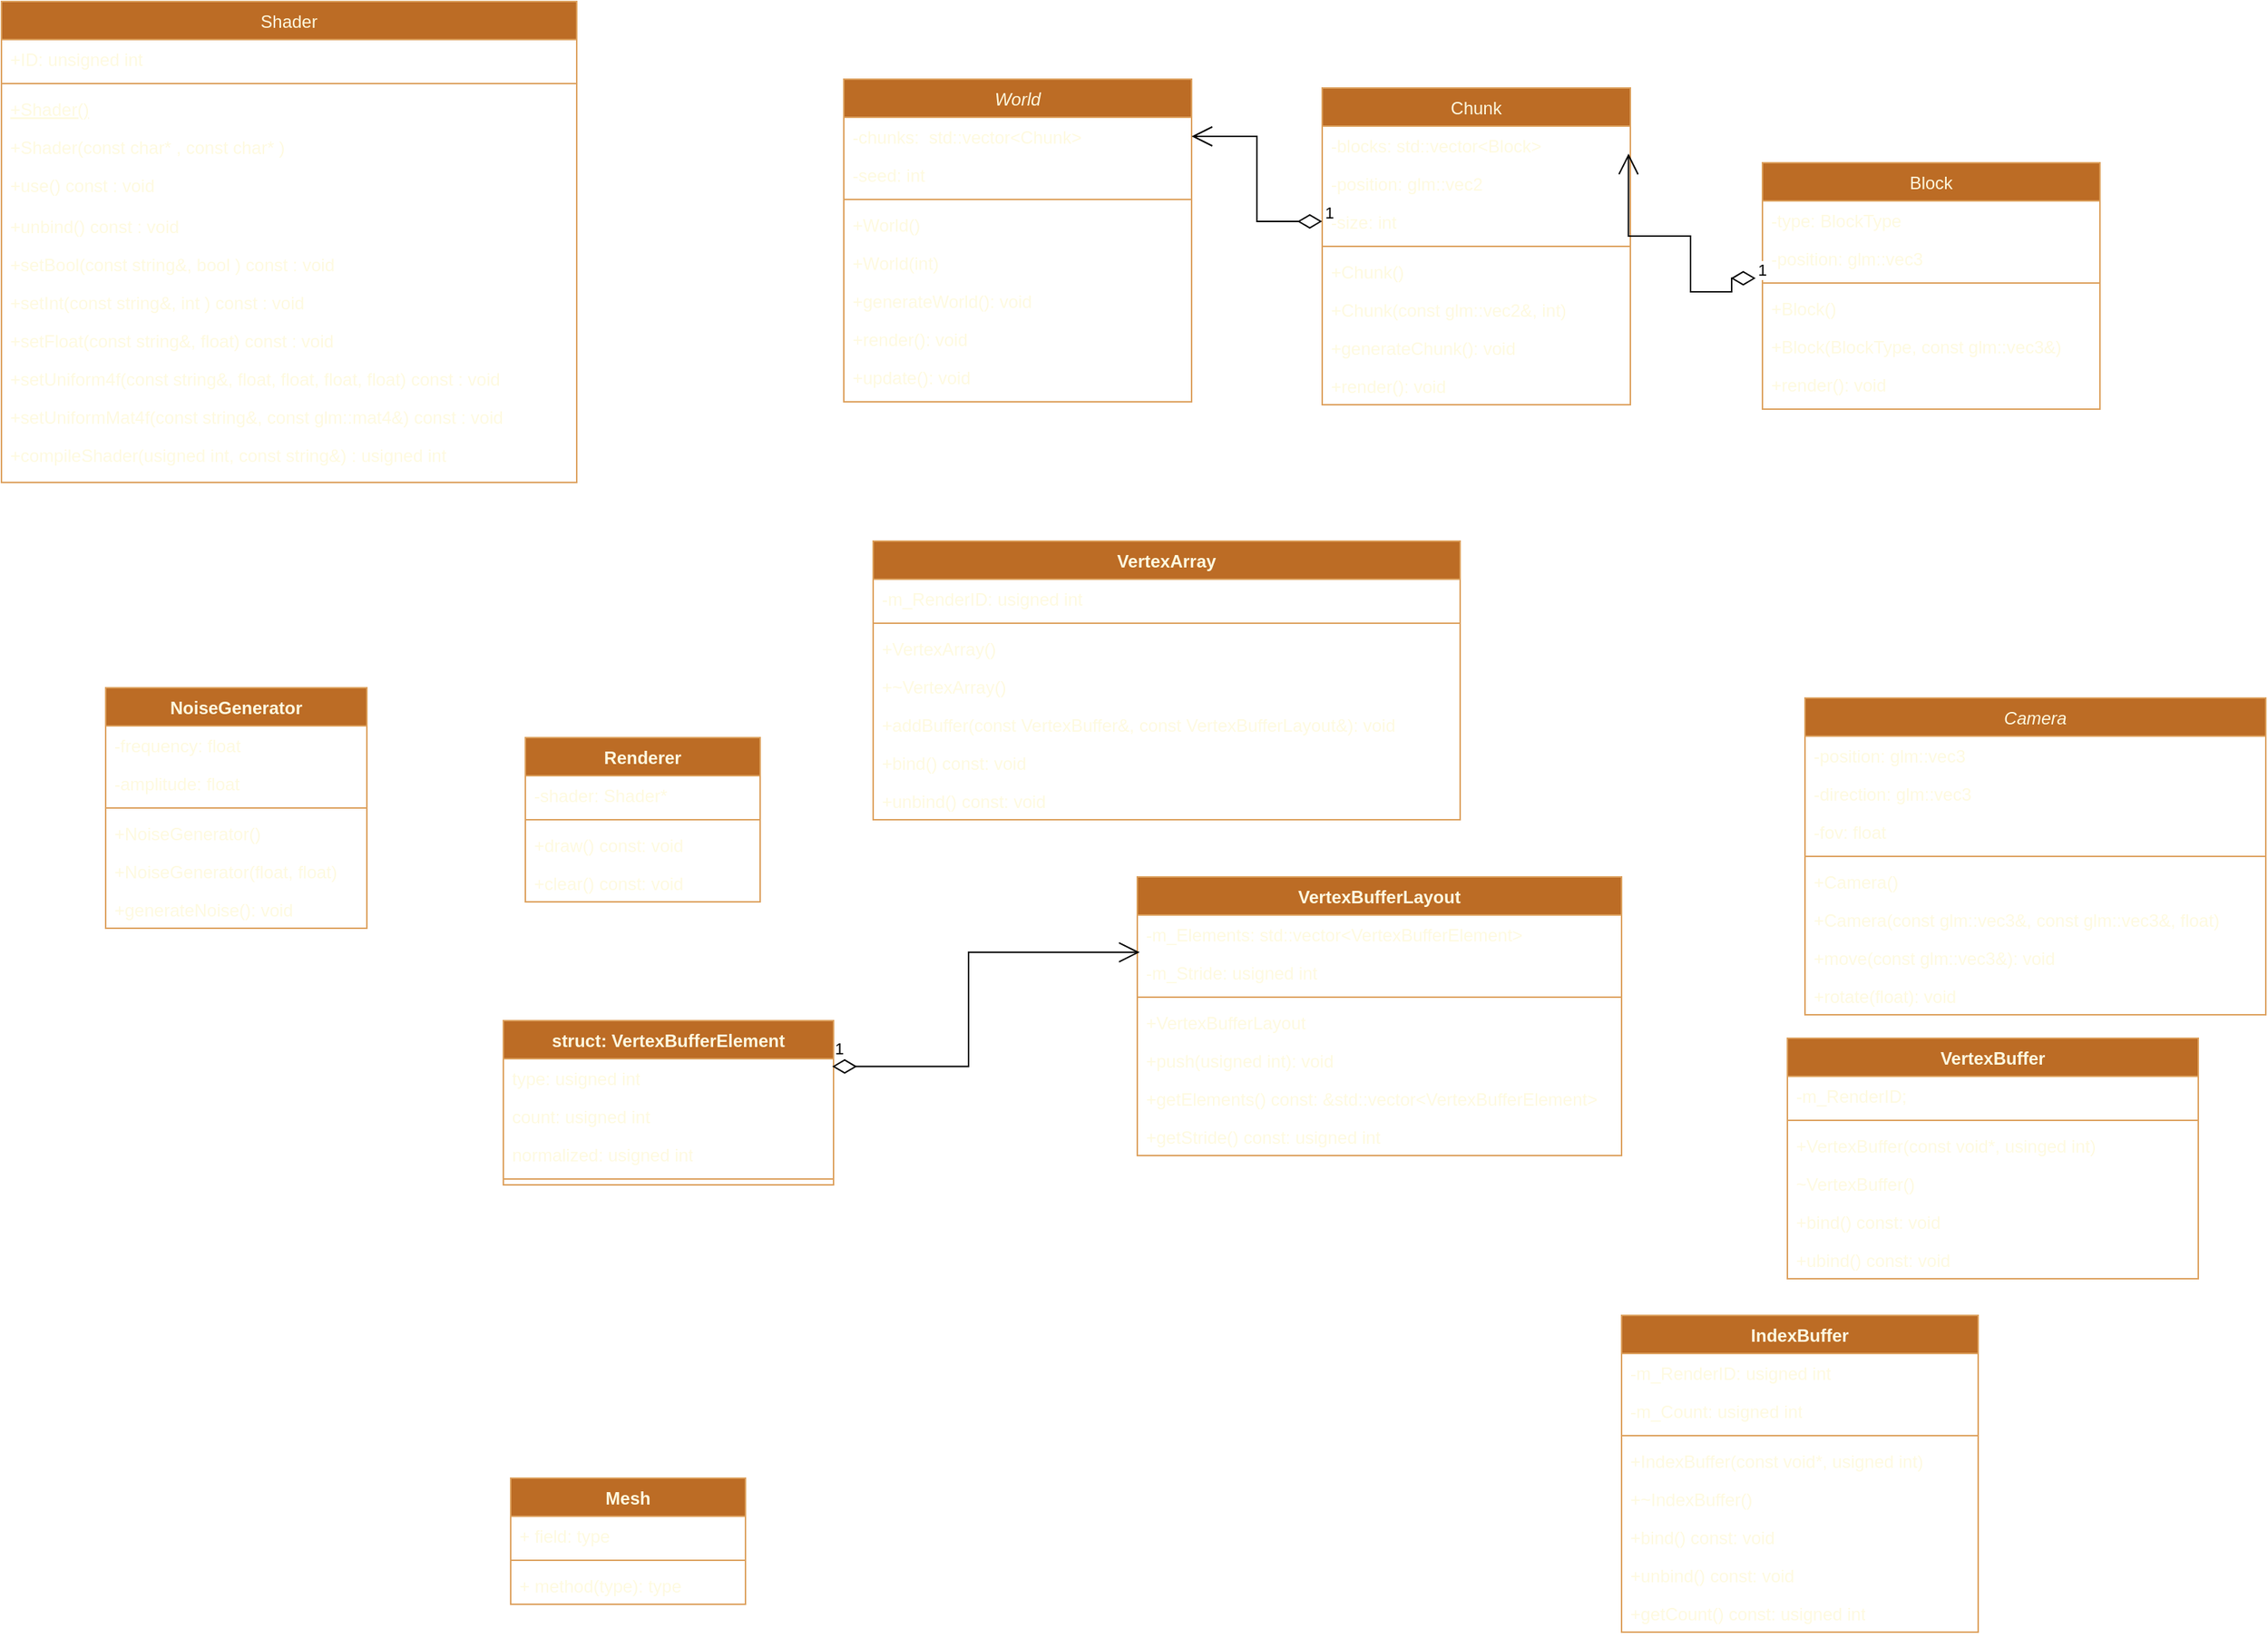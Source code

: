 <mxfile version="26.0.4">
  <diagram id="C5RBs43oDa-KdzZeNtuy" name="Page-1">
    <mxGraphModel dx="2680" dy="1900" grid="0" gridSize="10" guides="1" tooltips="1" connect="1" arrows="1" fold="1" page="0" pageScale="1" pageWidth="827" pageHeight="1169" background="none" math="0" shadow="0">
      <root>
        <mxCell id="WIyWlLk6GJQsqaUBKTNV-0" />
        <mxCell id="WIyWlLk6GJQsqaUBKTNV-1" parent="WIyWlLk6GJQsqaUBKTNV-0" />
        <mxCell id="zkfFHV4jXpPFQw0GAbJ--0" value="World" style="swimlane;fontStyle=2;align=center;verticalAlign=top;childLayout=stackLayout;horizontal=1;startSize=26;horizontalStack=0;resizeParent=1;resizeLast=0;collapsible=1;marginBottom=0;rounded=0;shadow=0;strokeWidth=1;labelBackgroundColor=none;fillColor=#BC6C25;strokeColor=#DDA15E;fontColor=#FEFAE0;" parent="WIyWlLk6GJQsqaUBKTNV-1" vertex="1">
          <mxGeometry x="-50" y="-73" width="237" height="220" as="geometry">
            <mxRectangle x="230" y="140" width="160" height="26" as="alternateBounds" />
          </mxGeometry>
        </mxCell>
        <mxCell id="zkfFHV4jXpPFQw0GAbJ--1" value="-chunks:  std::vector&lt;Chunk&gt; " style="text;align=left;verticalAlign=top;spacingLeft=4;spacingRight=4;overflow=hidden;rotatable=0;points=[[0,0.5],[1,0.5]];portConstraint=eastwest;rounded=0;labelBackgroundColor=none;fontColor=#FEFAE0;" parent="zkfFHV4jXpPFQw0GAbJ--0" vertex="1">
          <mxGeometry y="26" width="237" height="26" as="geometry" />
        </mxCell>
        <mxCell id="zkfFHV4jXpPFQw0GAbJ--2" value="-seed: int" style="text;align=left;verticalAlign=top;spacingLeft=4;spacingRight=4;overflow=hidden;rotatable=0;points=[[0,0.5],[1,0.5]];portConstraint=eastwest;rounded=0;shadow=0;html=0;labelBackgroundColor=none;fontColor=#FEFAE0;" parent="zkfFHV4jXpPFQw0GAbJ--0" vertex="1">
          <mxGeometry y="52" width="237" height="26" as="geometry" />
        </mxCell>
        <mxCell id="zkfFHV4jXpPFQw0GAbJ--4" value="" style="line;html=1;strokeWidth=1;align=left;verticalAlign=middle;spacingTop=-1;spacingLeft=3;spacingRight=3;rotatable=0;labelPosition=right;points=[];portConstraint=eastwest;rounded=0;labelBackgroundColor=none;fillColor=#BC6C25;strokeColor=#DDA15E;fontColor=#FEFAE0;" parent="zkfFHV4jXpPFQw0GAbJ--0" vertex="1">
          <mxGeometry y="78" width="237" height="8" as="geometry" />
        </mxCell>
        <mxCell id="zkfFHV4jXpPFQw0GAbJ--5" value="+World()" style="text;align=left;verticalAlign=top;spacingLeft=4;spacingRight=4;overflow=hidden;rotatable=0;points=[[0,0.5],[1,0.5]];portConstraint=eastwest;rounded=0;labelBackgroundColor=none;fontColor=#FEFAE0;" parent="zkfFHV4jXpPFQw0GAbJ--0" vertex="1">
          <mxGeometry y="86" width="237" height="26" as="geometry" />
        </mxCell>
        <mxCell id="T9wRIAJs8ZmPDViBTehJ-0" value="+World(int)" style="text;align=left;verticalAlign=top;spacingLeft=4;spacingRight=4;overflow=hidden;rotatable=0;points=[[0,0.5],[1,0.5]];portConstraint=eastwest;rounded=0;shadow=0;html=0;labelBackgroundColor=none;fontColor=#FEFAE0;" parent="zkfFHV4jXpPFQw0GAbJ--0" vertex="1">
          <mxGeometry y="112" width="237" height="26" as="geometry" />
        </mxCell>
        <mxCell id="T9wRIAJs8ZmPDViBTehJ-1" value="+generateWorld(): void" style="text;align=left;verticalAlign=top;spacingLeft=4;spacingRight=4;overflow=hidden;rotatable=0;points=[[0,0.5],[1,0.5]];portConstraint=eastwest;rounded=0;shadow=0;html=0;labelBackgroundColor=none;fontColor=#FEFAE0;" parent="zkfFHV4jXpPFQw0GAbJ--0" vertex="1">
          <mxGeometry y="138" width="237" height="26" as="geometry" />
        </mxCell>
        <mxCell id="T9wRIAJs8ZmPDViBTehJ-2" value="+render(): void" style="text;align=left;verticalAlign=top;spacingLeft=4;spacingRight=4;overflow=hidden;rotatable=0;points=[[0,0.5],[1,0.5]];portConstraint=eastwest;rounded=0;shadow=0;html=0;labelBackgroundColor=none;fontColor=#FEFAE0;" parent="zkfFHV4jXpPFQw0GAbJ--0" vertex="1">
          <mxGeometry y="164" width="237" height="26" as="geometry" />
        </mxCell>
        <mxCell id="T9wRIAJs8ZmPDViBTehJ-3" value="+update(): void" style="text;align=left;verticalAlign=top;spacingLeft=4;spacingRight=4;overflow=hidden;rotatable=0;points=[[0,0.5],[1,0.5]];portConstraint=eastwest;rounded=0;shadow=0;html=0;labelBackgroundColor=none;fontColor=#FEFAE0;" parent="zkfFHV4jXpPFQw0GAbJ--0" vertex="1">
          <mxGeometry y="190" width="237" height="26" as="geometry" />
        </mxCell>
        <mxCell id="zkfFHV4jXpPFQw0GAbJ--6" value="Shader" style="swimlane;fontStyle=0;align=center;verticalAlign=top;childLayout=stackLayout;horizontal=1;startSize=26;horizontalStack=0;resizeParent=1;resizeLast=0;collapsible=1;marginBottom=0;rounded=0;shadow=0;strokeWidth=1;labelBackgroundColor=none;fillColor=#BC6C25;strokeColor=#DDA15E;fontColor=#FEFAE0;" parent="WIyWlLk6GJQsqaUBKTNV-1" vertex="1">
          <mxGeometry x="-624" y="-126" width="392" height="328" as="geometry">
            <mxRectangle x="130" y="380" width="160" height="26" as="alternateBounds" />
          </mxGeometry>
        </mxCell>
        <mxCell id="zkfFHV4jXpPFQw0GAbJ--7" value="+ID: unsigned int" style="text;align=left;verticalAlign=top;spacingLeft=4;spacingRight=4;overflow=hidden;rotatable=0;points=[[0,0.5],[1,0.5]];portConstraint=eastwest;labelBackgroundColor=none;fontColor=#FEFAE0;rounded=0;" parent="zkfFHV4jXpPFQw0GAbJ--6" vertex="1">
          <mxGeometry y="26" width="392" height="26" as="geometry" />
        </mxCell>
        <mxCell id="zkfFHV4jXpPFQw0GAbJ--9" value="" style="line;html=1;strokeWidth=1;align=left;verticalAlign=middle;spacingTop=-1;spacingLeft=3;spacingRight=3;rotatable=0;labelPosition=right;points=[];portConstraint=eastwest;rounded=0;labelBackgroundColor=none;fillColor=#BC6C25;strokeColor=#DDA15E;fontColor=#FEFAE0;" parent="zkfFHV4jXpPFQw0GAbJ--6" vertex="1">
          <mxGeometry y="52" width="392" height="8" as="geometry" />
        </mxCell>
        <mxCell id="zkfFHV4jXpPFQw0GAbJ--10" value="+Shader()" style="text;align=left;verticalAlign=top;spacingLeft=4;spacingRight=4;overflow=hidden;rotatable=0;points=[[0,0.5],[1,0.5]];portConstraint=eastwest;fontStyle=4;rounded=0;labelBackgroundColor=none;fontColor=#FEFAE0;" parent="zkfFHV4jXpPFQw0GAbJ--6" vertex="1">
          <mxGeometry y="60" width="392" height="26" as="geometry" />
        </mxCell>
        <mxCell id="zkfFHV4jXpPFQw0GAbJ--11" value="+Shader(const char* , const char* )" style="text;align=left;verticalAlign=top;spacingLeft=4;spacingRight=4;overflow=hidden;rotatable=0;points=[[0,0.5],[1,0.5]];portConstraint=eastwest;rounded=0;labelBackgroundColor=none;fontColor=#FEFAE0;" parent="zkfFHV4jXpPFQw0GAbJ--6" vertex="1">
          <mxGeometry y="86" width="392" height="26" as="geometry" />
        </mxCell>
        <mxCell id="VJGbYuNW8PCB9dOYcfYw-40" value="+use() const : void" style="text;strokeColor=none;fillColor=none;align=left;verticalAlign=top;spacingLeft=4;spacingRight=4;overflow=hidden;rotatable=0;points=[[0,0.5],[1,0.5]];portConstraint=eastwest;whiteSpace=wrap;html=1;rounded=0;labelBackgroundColor=none;fontColor=#FEFAE0;" parent="zkfFHV4jXpPFQw0GAbJ--6" vertex="1">
          <mxGeometry y="112" width="392" height="28" as="geometry" />
        </mxCell>
        <mxCell id="VJGbYuNW8PCB9dOYcfYw-45" value="+unbind() const : void" style="text;strokeColor=none;fillColor=none;align=left;verticalAlign=top;spacingLeft=4;spacingRight=4;overflow=hidden;rotatable=0;points=[[0,0.5],[1,0.5]];portConstraint=eastwest;whiteSpace=wrap;html=1;rounded=0;labelBackgroundColor=none;fontColor=#FEFAE0;" parent="zkfFHV4jXpPFQw0GAbJ--6" vertex="1">
          <mxGeometry y="140" width="392" height="26" as="geometry" />
        </mxCell>
        <mxCell id="VJGbYuNW8PCB9dOYcfYw-46" value="+setBool(const string&amp;amp;, bool ) const : void" style="text;strokeColor=none;fillColor=none;align=left;verticalAlign=top;spacingLeft=4;spacingRight=4;overflow=hidden;rotatable=0;points=[[0,0.5],[1,0.5]];portConstraint=eastwest;whiteSpace=wrap;html=1;rounded=0;labelBackgroundColor=none;fontColor=#FEFAE0;" parent="zkfFHV4jXpPFQw0GAbJ--6" vertex="1">
          <mxGeometry y="166" width="392" height="26" as="geometry" />
        </mxCell>
        <mxCell id="VJGbYuNW8PCB9dOYcfYw-50" value="+setInt(const string&amp;amp;, int ) const : void" style="text;strokeColor=none;fillColor=none;align=left;verticalAlign=top;spacingLeft=4;spacingRight=4;overflow=hidden;rotatable=0;points=[[0,0.5],[1,0.5]];portConstraint=eastwest;whiteSpace=wrap;html=1;rounded=0;labelBackgroundColor=none;fontColor=#FEFAE0;" parent="zkfFHV4jXpPFQw0GAbJ--6" vertex="1">
          <mxGeometry y="192" width="392" height="26" as="geometry" />
        </mxCell>
        <mxCell id="VJGbYuNW8PCB9dOYcfYw-52" value="+setFloat(const string&amp;amp;, float) const : void" style="text;strokeColor=none;fillColor=none;align=left;verticalAlign=top;spacingLeft=4;spacingRight=4;overflow=hidden;rotatable=0;points=[[0,0.5],[1,0.5]];portConstraint=eastwest;whiteSpace=wrap;html=1;rounded=0;labelBackgroundColor=none;fontColor=#FEFAE0;" parent="zkfFHV4jXpPFQw0GAbJ--6" vertex="1">
          <mxGeometry y="218" width="392" height="26" as="geometry" />
        </mxCell>
        <mxCell id="VJGbYuNW8PCB9dOYcfYw-53" value="+setUniform4f(const string&amp;amp;, float, float, float, float) const : void" style="text;strokeColor=none;fillColor=none;align=left;verticalAlign=top;spacingLeft=4;spacingRight=4;overflow=hidden;rotatable=0;points=[[0,0.5],[1,0.5]];portConstraint=eastwest;whiteSpace=wrap;html=1;rounded=0;labelBackgroundColor=none;fontColor=#FEFAE0;" parent="zkfFHV4jXpPFQw0GAbJ--6" vertex="1">
          <mxGeometry y="244" width="392" height="26" as="geometry" />
        </mxCell>
        <mxCell id="lwSg8ybk5Vr7no9e1FKy-0" value="+setUniformMat4f(const string&amp;amp;, const glm::mat4&amp;amp;) const : void" style="text;strokeColor=none;fillColor=none;align=left;verticalAlign=top;spacingLeft=4;spacingRight=4;overflow=hidden;rotatable=0;points=[[0,0.5],[1,0.5]];portConstraint=eastwest;whiteSpace=wrap;html=1;fontColor=#FEFAE0;" parent="zkfFHV4jXpPFQw0GAbJ--6" vertex="1">
          <mxGeometry y="270" width="392" height="26" as="geometry" />
        </mxCell>
        <mxCell id="lwSg8ybk5Vr7no9e1FKy-2" value="+compileShader(usigned int, const string&amp;amp;) : usigned int" style="text;strokeColor=none;fillColor=none;align=left;verticalAlign=top;spacingLeft=4;spacingRight=4;overflow=hidden;rotatable=0;points=[[0,0.5],[1,0.5]];portConstraint=eastwest;whiteSpace=wrap;html=1;fontColor=#FEFAE0;" parent="zkfFHV4jXpPFQw0GAbJ--6" vertex="1">
          <mxGeometry y="296" width="392" height="26" as="geometry" />
        </mxCell>
        <mxCell id="zkfFHV4jXpPFQw0GAbJ--13" value="Chunk" style="swimlane;fontStyle=0;align=center;verticalAlign=top;childLayout=stackLayout;horizontal=1;startSize=26;horizontalStack=0;resizeParent=1;resizeLast=0;collapsible=1;marginBottom=0;rounded=0;shadow=0;strokeWidth=1;labelBackgroundColor=none;fillColor=#BC6C25;strokeColor=#DDA15E;fontColor=#FEFAE0;" parent="WIyWlLk6GJQsqaUBKTNV-1" vertex="1">
          <mxGeometry x="276" y="-67" width="210" height="216" as="geometry">
            <mxRectangle x="340" y="380" width="170" height="26" as="alternateBounds" />
          </mxGeometry>
        </mxCell>
        <mxCell id="zkfFHV4jXpPFQw0GAbJ--14" value="-blocks: std::vector&lt;Block&gt;" style="text;align=left;verticalAlign=top;spacingLeft=4;spacingRight=4;overflow=hidden;rotatable=0;points=[[0,0.5],[1,0.5]];portConstraint=eastwest;rounded=0;labelBackgroundColor=none;fontColor=#FEFAE0;" parent="zkfFHV4jXpPFQw0GAbJ--13" vertex="1">
          <mxGeometry y="26" width="210" height="26" as="geometry" />
        </mxCell>
        <mxCell id="T9wRIAJs8ZmPDViBTehJ-4" value="-position: glm::vec2" style="text;align=left;verticalAlign=top;spacingLeft=4;spacingRight=4;overflow=hidden;rotatable=0;points=[[0,0.5],[1,0.5]];portConstraint=eastwest;rounded=0;shadow=0;html=0;labelBackgroundColor=none;fontColor=#FEFAE0;" parent="zkfFHV4jXpPFQw0GAbJ--13" vertex="1">
          <mxGeometry y="52" width="210" height="26" as="geometry" />
        </mxCell>
        <mxCell id="T9wRIAJs8ZmPDViBTehJ-5" value="-size: int" style="text;align=left;verticalAlign=top;spacingLeft=4;spacingRight=4;overflow=hidden;rotatable=0;points=[[0,0.5],[1,0.5]];portConstraint=eastwest;rounded=0;shadow=0;html=0;labelBackgroundColor=none;fontColor=#FEFAE0;" parent="zkfFHV4jXpPFQw0GAbJ--13" vertex="1">
          <mxGeometry y="78" width="210" height="26" as="geometry" />
        </mxCell>
        <mxCell id="zkfFHV4jXpPFQw0GAbJ--15" value="" style="line;html=1;strokeWidth=1;align=left;verticalAlign=middle;spacingTop=-1;spacingLeft=3;spacingRight=3;rotatable=0;labelPosition=right;points=[];portConstraint=eastwest;rounded=0;labelBackgroundColor=none;fillColor=#BC6C25;strokeColor=#DDA15E;fontColor=#FEFAE0;" parent="zkfFHV4jXpPFQw0GAbJ--13" vertex="1">
          <mxGeometry y="104" width="210" height="8" as="geometry" />
        </mxCell>
        <mxCell id="T9wRIAJs8ZmPDViBTehJ-6" value="+Chunk()" style="text;align=left;verticalAlign=top;spacingLeft=4;spacingRight=4;overflow=hidden;rotatable=0;points=[[0,0.5],[1,0.5]];portConstraint=eastwest;rounded=0;shadow=0;html=0;labelBackgroundColor=none;fontColor=#FEFAE0;" parent="zkfFHV4jXpPFQw0GAbJ--13" vertex="1">
          <mxGeometry y="112" width="210" height="26" as="geometry" />
        </mxCell>
        <mxCell id="T9wRIAJs8ZmPDViBTehJ-7" value="+Chunk(const glm::vec2&amp;, int)" style="text;align=left;verticalAlign=top;spacingLeft=4;spacingRight=4;overflow=hidden;rotatable=0;points=[[0,0.5],[1,0.5]];portConstraint=eastwest;rounded=0;shadow=0;html=0;labelBackgroundColor=none;fontColor=#FEFAE0;" parent="zkfFHV4jXpPFQw0GAbJ--13" vertex="1">
          <mxGeometry y="138" width="210" height="26" as="geometry" />
        </mxCell>
        <mxCell id="T9wRIAJs8ZmPDViBTehJ-9" value="+generateChunk(): void " style="text;align=left;verticalAlign=top;spacingLeft=4;spacingRight=4;overflow=hidden;rotatable=0;points=[[0,0.5],[1,0.5]];portConstraint=eastwest;rounded=0;shadow=0;html=0;labelBackgroundColor=none;fontColor=#FEFAE0;" parent="zkfFHV4jXpPFQw0GAbJ--13" vertex="1">
          <mxGeometry y="164" width="210" height="26" as="geometry" />
        </mxCell>
        <mxCell id="T9wRIAJs8ZmPDViBTehJ-8" value="+render(): void" style="text;align=left;verticalAlign=top;spacingLeft=4;spacingRight=4;overflow=hidden;rotatable=0;points=[[0,0.5],[1,0.5]];portConstraint=eastwest;rounded=0;shadow=0;html=0;labelBackgroundColor=none;fontColor=#FEFAE0;" parent="zkfFHV4jXpPFQw0GAbJ--13" vertex="1">
          <mxGeometry y="190" width="210" height="26" as="geometry" />
        </mxCell>
        <mxCell id="zkfFHV4jXpPFQw0GAbJ--17" value="Block" style="swimlane;fontStyle=0;align=center;verticalAlign=top;childLayout=stackLayout;horizontal=1;startSize=26;horizontalStack=0;resizeParent=1;resizeLast=0;collapsible=1;marginBottom=0;rounded=0;shadow=0;strokeWidth=1;labelBackgroundColor=none;fillColor=#BC6C25;strokeColor=#DDA15E;fontColor=#FEFAE0;" parent="WIyWlLk6GJQsqaUBKTNV-1" vertex="1">
          <mxGeometry x="576" y="-16" width="230" height="168" as="geometry">
            <mxRectangle x="550" y="140" width="160" height="26" as="alternateBounds" />
          </mxGeometry>
        </mxCell>
        <mxCell id="zkfFHV4jXpPFQw0GAbJ--18" value="-type: BlockType" style="text;align=left;verticalAlign=top;spacingLeft=4;spacingRight=4;overflow=hidden;rotatable=0;points=[[0,0.5],[1,0.5]];portConstraint=eastwest;rounded=0;labelBackgroundColor=none;fontColor=#FEFAE0;" parent="zkfFHV4jXpPFQw0GAbJ--17" vertex="1">
          <mxGeometry y="26" width="230" height="26" as="geometry" />
        </mxCell>
        <mxCell id="zkfFHV4jXpPFQw0GAbJ--22" value="-position: glm::vec3" style="text;align=left;verticalAlign=top;spacingLeft=4;spacingRight=4;overflow=hidden;rotatable=0;points=[[0,0.5],[1,0.5]];portConstraint=eastwest;rounded=0;shadow=0;html=0;labelBackgroundColor=none;fontColor=#FEFAE0;" parent="zkfFHV4jXpPFQw0GAbJ--17" vertex="1">
          <mxGeometry y="52" width="230" height="26" as="geometry" />
        </mxCell>
        <mxCell id="zkfFHV4jXpPFQw0GAbJ--23" value="" style="line;html=1;strokeWidth=1;align=left;verticalAlign=middle;spacingTop=-1;spacingLeft=3;spacingRight=3;rotatable=0;labelPosition=right;points=[];portConstraint=eastwest;rounded=0;labelBackgroundColor=none;fillColor=#BC6C25;strokeColor=#DDA15E;fontColor=#FEFAE0;" parent="zkfFHV4jXpPFQw0GAbJ--17" vertex="1">
          <mxGeometry y="78" width="230" height="8" as="geometry" />
        </mxCell>
        <mxCell id="zkfFHV4jXpPFQw0GAbJ--24" value="+Block()" style="text;align=left;verticalAlign=top;spacingLeft=4;spacingRight=4;overflow=hidden;rotatable=0;points=[[0,0.5],[1,0.5]];portConstraint=eastwest;rounded=0;labelBackgroundColor=none;fontColor=#FEFAE0;" parent="zkfFHV4jXpPFQw0GAbJ--17" vertex="1">
          <mxGeometry y="86" width="230" height="26" as="geometry" />
        </mxCell>
        <mxCell id="zkfFHV4jXpPFQw0GAbJ--25" value="+Block(BlockType, const glm::vec3&amp;)" style="text;align=left;verticalAlign=top;spacingLeft=4;spacingRight=4;overflow=hidden;rotatable=0;points=[[0,0.5],[1,0.5]];portConstraint=eastwest;rounded=0;labelBackgroundColor=none;fontColor=#FEFAE0;" parent="zkfFHV4jXpPFQw0GAbJ--17" vertex="1">
          <mxGeometry y="112" width="230" height="26" as="geometry" />
        </mxCell>
        <mxCell id="T9wRIAJs8ZmPDViBTehJ-11" value="+render(): void" style="text;align=left;verticalAlign=top;spacingLeft=4;spacingRight=4;overflow=hidden;rotatable=0;points=[[0,0.5],[1,0.5]];portConstraint=eastwest;rounded=0;shadow=0;html=0;labelBackgroundColor=none;fontColor=#FEFAE0;" parent="zkfFHV4jXpPFQw0GAbJ--17" vertex="1">
          <mxGeometry y="138" width="230" height="26" as="geometry" />
        </mxCell>
        <mxCell id="VJGbYuNW8PCB9dOYcfYw-0" value="Camera" style="swimlane;fontStyle=2;align=center;verticalAlign=top;childLayout=stackLayout;horizontal=1;startSize=26;horizontalStack=0;resizeParent=1;resizeLast=0;collapsible=1;marginBottom=0;rounded=0;shadow=0;strokeWidth=1;labelBackgroundColor=none;fillColor=#BC6C25;strokeColor=#DDA15E;fontColor=#FEFAE0;" parent="WIyWlLk6GJQsqaUBKTNV-1" vertex="1">
          <mxGeometry x="605" y="349" width="314" height="216" as="geometry">
            <mxRectangle x="230" y="140" width="160" height="26" as="alternateBounds" />
          </mxGeometry>
        </mxCell>
        <mxCell id="VJGbYuNW8PCB9dOYcfYw-1" value="-position: glm::vec3" style="text;align=left;verticalAlign=top;spacingLeft=4;spacingRight=4;overflow=hidden;rotatable=0;points=[[0,0.5],[1,0.5]];portConstraint=eastwest;rounded=0;labelBackgroundColor=none;fontColor=#FEFAE0;" parent="VJGbYuNW8PCB9dOYcfYw-0" vertex="1">
          <mxGeometry y="26" width="314" height="26" as="geometry" />
        </mxCell>
        <mxCell id="VJGbYuNW8PCB9dOYcfYw-2" value="-direction: glm::vec3" style="text;align=left;verticalAlign=top;spacingLeft=4;spacingRight=4;overflow=hidden;rotatable=0;points=[[0,0.5],[1,0.5]];portConstraint=eastwest;rounded=0;shadow=0;html=0;labelBackgroundColor=none;fontColor=#FEFAE0;" parent="VJGbYuNW8PCB9dOYcfYw-0" vertex="1">
          <mxGeometry y="52" width="314" height="26" as="geometry" />
        </mxCell>
        <mxCell id="VJGbYuNW8PCB9dOYcfYw-3" value="-fov: float" style="text;align=left;verticalAlign=top;spacingLeft=4;spacingRight=4;overflow=hidden;rotatable=0;points=[[0,0.5],[1,0.5]];portConstraint=eastwest;rounded=0;shadow=0;html=0;labelBackgroundColor=none;fontColor=#FEFAE0;" parent="VJGbYuNW8PCB9dOYcfYw-0" vertex="1">
          <mxGeometry y="78" width="314" height="26" as="geometry" />
        </mxCell>
        <mxCell id="VJGbYuNW8PCB9dOYcfYw-4" value="" style="line;html=1;strokeWidth=1;align=left;verticalAlign=middle;spacingTop=-1;spacingLeft=3;spacingRight=3;rotatable=0;labelPosition=right;points=[];portConstraint=eastwest;rounded=0;labelBackgroundColor=none;fillColor=#BC6C25;strokeColor=#DDA15E;fontColor=#FEFAE0;" parent="VJGbYuNW8PCB9dOYcfYw-0" vertex="1">
          <mxGeometry y="104" width="314" height="8" as="geometry" />
        </mxCell>
        <mxCell id="VJGbYuNW8PCB9dOYcfYw-5" value="+Camera()" style="text;align=left;verticalAlign=top;spacingLeft=4;spacingRight=4;overflow=hidden;rotatable=0;points=[[0,0.5],[1,0.5]];portConstraint=eastwest;rounded=0;labelBackgroundColor=none;fontColor=#FEFAE0;" parent="VJGbYuNW8PCB9dOYcfYw-0" vertex="1">
          <mxGeometry y="112" width="314" height="26" as="geometry" />
        </mxCell>
        <mxCell id="2O3Z5tw6DGDlenkKSbjm-5" value="+Camera(const glm::vec3&amp;amp;, const glm::vec3&amp;amp;, float)" style="text;strokeColor=none;fillColor=none;align=left;verticalAlign=top;spacingLeft=4;spacingRight=4;overflow=hidden;rotatable=0;points=[[0,0.5],[1,0.5]];portConstraint=eastwest;whiteSpace=wrap;html=1;rounded=0;labelBackgroundColor=none;fontColor=#FEFAE0;" parent="VJGbYuNW8PCB9dOYcfYw-0" vertex="1">
          <mxGeometry y="138" width="314" height="26" as="geometry" />
        </mxCell>
        <mxCell id="2O3Z5tw6DGDlenkKSbjm-6" value="+move(const glm::vec3&amp;amp;): void" style="text;strokeColor=none;fillColor=none;align=left;verticalAlign=top;spacingLeft=4;spacingRight=4;overflow=hidden;rotatable=0;points=[[0,0.5],[1,0.5]];portConstraint=eastwest;whiteSpace=wrap;html=1;rounded=0;labelBackgroundColor=none;fontColor=#FEFAE0;" parent="VJGbYuNW8PCB9dOYcfYw-0" vertex="1">
          <mxGeometry y="164" width="314" height="26" as="geometry" />
        </mxCell>
        <mxCell id="2O3Z5tw6DGDlenkKSbjm-7" value="+rotate(float): void" style="text;strokeColor=none;fillColor=none;align=left;verticalAlign=top;spacingLeft=4;spacingRight=4;overflow=hidden;rotatable=0;points=[[0,0.5],[1,0.5]];portConstraint=eastwest;whiteSpace=wrap;html=1;rounded=0;labelBackgroundColor=none;fontColor=#FEFAE0;" parent="VJGbYuNW8PCB9dOYcfYw-0" vertex="1">
          <mxGeometry y="190" width="314" height="26" as="geometry" />
        </mxCell>
        <mxCell id="VJGbYuNW8PCB9dOYcfYw-6" value="NoiseGenerator" style="swimlane;fontStyle=1;align=center;verticalAlign=top;childLayout=stackLayout;horizontal=1;startSize=26;horizontalStack=0;resizeParent=1;resizeParentMax=0;resizeLast=0;collapsible=1;marginBottom=0;whiteSpace=wrap;html=1;rounded=0;labelBackgroundColor=none;fillColor=#BC6C25;strokeColor=#DDA15E;fontColor=#FEFAE0;" parent="WIyWlLk6GJQsqaUBKTNV-1" vertex="1">
          <mxGeometry x="-553" y="342" width="178" height="164" as="geometry" />
        </mxCell>
        <mxCell id="VJGbYuNW8PCB9dOYcfYw-7" value="-frequency: float" style="text;strokeColor=none;fillColor=none;align=left;verticalAlign=top;spacingLeft=4;spacingRight=4;overflow=hidden;rotatable=0;points=[[0,0.5],[1,0.5]];portConstraint=eastwest;whiteSpace=wrap;html=1;rounded=0;labelBackgroundColor=none;fontColor=#FEFAE0;" parent="VJGbYuNW8PCB9dOYcfYw-6" vertex="1">
          <mxGeometry y="26" width="178" height="26" as="geometry" />
        </mxCell>
        <mxCell id="T9wRIAJs8ZmPDViBTehJ-12" value="-amplitude: float" style="text;align=left;verticalAlign=top;spacingLeft=4;spacingRight=4;overflow=hidden;rotatable=0;points=[[0,0.5],[1,0.5]];portConstraint=eastwest;rounded=0;shadow=0;html=0;labelBackgroundColor=none;fontColor=#FEFAE0;" parent="VJGbYuNW8PCB9dOYcfYw-6" vertex="1">
          <mxGeometry y="52" width="178" height="26" as="geometry" />
        </mxCell>
        <mxCell id="VJGbYuNW8PCB9dOYcfYw-8" value="" style="line;strokeWidth=1;fillColor=none;align=left;verticalAlign=middle;spacingTop=-1;spacingLeft=3;spacingRight=3;rotatable=0;labelPosition=right;points=[];portConstraint=eastwest;strokeColor=#DDA15E;rounded=0;labelBackgroundColor=none;fontColor=#FEFAE0;" parent="VJGbYuNW8PCB9dOYcfYw-6" vertex="1">
          <mxGeometry y="78" width="178" height="8" as="geometry" />
        </mxCell>
        <mxCell id="VJGbYuNW8PCB9dOYcfYw-9" value="+NoiseGenerator()" style="text;strokeColor=none;fillColor=none;align=left;verticalAlign=top;spacingLeft=4;spacingRight=4;overflow=hidden;rotatable=0;points=[[0,0.5],[1,0.5]];portConstraint=eastwest;whiteSpace=wrap;html=1;rounded=0;labelBackgroundColor=none;fontColor=#FEFAE0;" parent="VJGbYuNW8PCB9dOYcfYw-6" vertex="1">
          <mxGeometry y="86" width="178" height="26" as="geometry" />
        </mxCell>
        <mxCell id="T9wRIAJs8ZmPDViBTehJ-14" value="+NoiseGenerator(float, float)" style="text;align=left;verticalAlign=top;spacingLeft=4;spacingRight=4;overflow=hidden;rotatable=0;points=[[0,0.5],[1,0.5]];portConstraint=eastwest;rounded=0;shadow=0;html=0;labelBackgroundColor=none;fontColor=#FEFAE0;" parent="VJGbYuNW8PCB9dOYcfYw-6" vertex="1">
          <mxGeometry y="112" width="178" height="26" as="geometry" />
        </mxCell>
        <mxCell id="T9wRIAJs8ZmPDViBTehJ-13" value="+generateNoise(): void" style="text;align=left;verticalAlign=top;spacingLeft=4;spacingRight=4;overflow=hidden;rotatable=0;points=[[0,0.5],[1,0.5]];portConstraint=eastwest;rounded=0;shadow=0;html=0;labelBackgroundColor=none;fontColor=#FEFAE0;" parent="VJGbYuNW8PCB9dOYcfYw-6" vertex="1">
          <mxGeometry y="138" width="178" height="26" as="geometry" />
        </mxCell>
        <mxCell id="VJGbYuNW8PCB9dOYcfYw-10" value="Renderer" style="swimlane;fontStyle=1;align=center;verticalAlign=top;childLayout=stackLayout;horizontal=1;startSize=26;horizontalStack=0;resizeParent=1;resizeParentMax=0;resizeLast=0;collapsible=1;marginBottom=0;whiteSpace=wrap;html=1;rounded=0;labelBackgroundColor=none;fillColor=#BC6C25;strokeColor=#DDA15E;fontColor=#FEFAE0;" parent="WIyWlLk6GJQsqaUBKTNV-1" vertex="1">
          <mxGeometry x="-267" y="376" width="160" height="112" as="geometry" />
        </mxCell>
        <mxCell id="2O3Z5tw6DGDlenkKSbjm-26" value="-shader: Shader*" style="text;strokeColor=none;fillColor=none;align=left;verticalAlign=top;spacingLeft=4;spacingRight=4;overflow=hidden;rotatable=0;points=[[0,0.5],[1,0.5]];portConstraint=eastwest;whiteSpace=wrap;html=1;rounded=0;labelBackgroundColor=none;fontColor=#FEFAE0;" parent="VJGbYuNW8PCB9dOYcfYw-10" vertex="1">
          <mxGeometry y="26" width="160" height="26" as="geometry" />
        </mxCell>
        <mxCell id="VJGbYuNW8PCB9dOYcfYw-12" value="" style="line;strokeWidth=1;fillColor=none;align=left;verticalAlign=middle;spacingTop=-1;spacingLeft=3;spacingRight=3;rotatable=0;labelPosition=right;points=[];portConstraint=eastwest;strokeColor=#DDA15E;rounded=0;labelBackgroundColor=none;fontColor=#FEFAE0;" parent="VJGbYuNW8PCB9dOYcfYw-10" vertex="1">
          <mxGeometry y="52" width="160" height="8" as="geometry" />
        </mxCell>
        <mxCell id="VJGbYuNW8PCB9dOYcfYw-13" value="+draw() const: void" style="text;strokeColor=none;fillColor=none;align=left;verticalAlign=top;spacingLeft=4;spacingRight=4;overflow=hidden;rotatable=0;points=[[0,0.5],[1,0.5]];portConstraint=eastwest;whiteSpace=wrap;html=1;rounded=0;labelBackgroundColor=none;fontColor=#FEFAE0;" parent="VJGbYuNW8PCB9dOYcfYw-10" vertex="1">
          <mxGeometry y="60" width="160" height="26" as="geometry" />
        </mxCell>
        <mxCell id="2O3Z5tw6DGDlenkKSbjm-0" value="+clear() const: void" style="text;strokeColor=none;fillColor=none;align=left;verticalAlign=top;spacingLeft=4;spacingRight=4;overflow=hidden;rotatable=0;points=[[0,0.5],[1,0.5]];portConstraint=eastwest;whiteSpace=wrap;html=1;rounded=0;labelBackgroundColor=none;fontColor=#FEFAE0;" parent="VJGbYuNW8PCB9dOYcfYw-10" vertex="1">
          <mxGeometry y="86" width="160" height="26" as="geometry" />
        </mxCell>
        <mxCell id="VJGbYuNW8PCB9dOYcfYw-18" value="VertexArray" style="swimlane;fontStyle=1;align=center;verticalAlign=top;childLayout=stackLayout;horizontal=1;startSize=26;horizontalStack=0;resizeParent=1;resizeParentMax=0;resizeLast=0;collapsible=1;marginBottom=0;whiteSpace=wrap;html=1;rounded=0;labelBackgroundColor=none;fillColor=#BC6C25;strokeColor=#DDA15E;fontColor=#FEFAE0;" parent="WIyWlLk6GJQsqaUBKTNV-1" vertex="1">
          <mxGeometry x="-30" y="242" width="400" height="190" as="geometry" />
        </mxCell>
        <mxCell id="VJGbYuNW8PCB9dOYcfYw-19" value="-m_RenderID: usigned int" style="text;strokeColor=none;fillColor=none;align=left;verticalAlign=top;spacingLeft=4;spacingRight=4;overflow=hidden;rotatable=0;points=[[0,0.5],[1,0.5]];portConstraint=eastwest;whiteSpace=wrap;html=1;rounded=0;labelBackgroundColor=none;fontColor=#FEFAE0;" parent="VJGbYuNW8PCB9dOYcfYw-18" vertex="1">
          <mxGeometry y="26" width="400" height="26" as="geometry" />
        </mxCell>
        <mxCell id="VJGbYuNW8PCB9dOYcfYw-20" value="" style="line;strokeWidth=1;fillColor=none;align=left;verticalAlign=middle;spacingTop=-1;spacingLeft=3;spacingRight=3;rotatable=0;labelPosition=right;points=[];portConstraint=eastwest;strokeColor=#DDA15E;rounded=0;labelBackgroundColor=none;fontColor=#FEFAE0;" parent="VJGbYuNW8PCB9dOYcfYw-18" vertex="1">
          <mxGeometry y="52" width="400" height="8" as="geometry" />
        </mxCell>
        <mxCell id="VJGbYuNW8PCB9dOYcfYw-21" value="+VertexArray()" style="text;strokeColor=none;fillColor=none;align=left;verticalAlign=top;spacingLeft=4;spacingRight=4;overflow=hidden;rotatable=0;points=[[0,0.5],[1,0.5]];portConstraint=eastwest;whiteSpace=wrap;html=1;rounded=0;labelBackgroundColor=none;fontColor=#FEFAE0;" parent="VJGbYuNW8PCB9dOYcfYw-18" vertex="1">
          <mxGeometry y="60" width="400" height="26" as="geometry" />
        </mxCell>
        <mxCell id="2O3Z5tw6DGDlenkKSbjm-1" value="+~VertexArray()" style="text;strokeColor=none;fillColor=none;align=left;verticalAlign=top;spacingLeft=4;spacingRight=4;overflow=hidden;rotatable=0;points=[[0,0.5],[1,0.5]];portConstraint=eastwest;whiteSpace=wrap;html=1;rounded=0;labelBackgroundColor=none;fontColor=#FEFAE0;" parent="VJGbYuNW8PCB9dOYcfYw-18" vertex="1">
          <mxGeometry y="86" width="400" height="26" as="geometry" />
        </mxCell>
        <mxCell id="2O3Z5tw6DGDlenkKSbjm-2" value="+addBuffer(const VertexBuffer&amp;amp;, const VertexBufferLayout&amp;amp;): void" style="text;strokeColor=none;fillColor=none;align=left;verticalAlign=top;spacingLeft=4;spacingRight=4;overflow=hidden;rotatable=0;points=[[0,0.5],[1,0.5]];portConstraint=eastwest;whiteSpace=wrap;html=1;rounded=0;labelBackgroundColor=none;fontColor=#FEFAE0;" parent="VJGbYuNW8PCB9dOYcfYw-18" vertex="1">
          <mxGeometry y="112" width="400" height="26" as="geometry" />
        </mxCell>
        <mxCell id="2O3Z5tw6DGDlenkKSbjm-3" value="+bind() const: void" style="text;strokeColor=none;fillColor=none;align=left;verticalAlign=top;spacingLeft=4;spacingRight=4;overflow=hidden;rotatable=0;points=[[0,0.5],[1,0.5]];portConstraint=eastwest;whiteSpace=wrap;html=1;rounded=0;labelBackgroundColor=none;fontColor=#FEFAE0;" parent="VJGbYuNW8PCB9dOYcfYw-18" vertex="1">
          <mxGeometry y="138" width="400" height="26" as="geometry" />
        </mxCell>
        <mxCell id="2O3Z5tw6DGDlenkKSbjm-4" value="+unbind() const: void" style="text;strokeColor=none;fillColor=none;align=left;verticalAlign=top;spacingLeft=4;spacingRight=4;overflow=hidden;rotatable=0;points=[[0,0.5],[1,0.5]];portConstraint=eastwest;whiteSpace=wrap;html=1;rounded=0;labelBackgroundColor=none;fontColor=#FEFAE0;" parent="VJGbYuNW8PCB9dOYcfYw-18" vertex="1">
          <mxGeometry y="164" width="400" height="26" as="geometry" />
        </mxCell>
        <mxCell id="VJGbYuNW8PCB9dOYcfYw-22" value="VertexBuffer" style="swimlane;fontStyle=1;align=center;verticalAlign=top;childLayout=stackLayout;horizontal=1;startSize=26;horizontalStack=0;resizeParent=1;resizeParentMax=0;resizeLast=0;collapsible=1;marginBottom=0;whiteSpace=wrap;html=1;rounded=0;labelBackgroundColor=none;fillColor=#BC6C25;strokeColor=#DDA15E;fontColor=#FEFAE0;" parent="WIyWlLk6GJQsqaUBKTNV-1" vertex="1">
          <mxGeometry x="593" y="581" width="280" height="164" as="geometry" />
        </mxCell>
        <mxCell id="VJGbYuNW8PCB9dOYcfYw-23" value="-m_RenderID;" style="text;strokeColor=none;fillColor=none;align=left;verticalAlign=top;spacingLeft=4;spacingRight=4;overflow=hidden;rotatable=0;points=[[0,0.5],[1,0.5]];portConstraint=eastwest;whiteSpace=wrap;html=1;rounded=0;labelBackgroundColor=none;fontColor=#FEFAE0;" parent="VJGbYuNW8PCB9dOYcfYw-22" vertex="1">
          <mxGeometry y="26" width="280" height="26" as="geometry" />
        </mxCell>
        <mxCell id="VJGbYuNW8PCB9dOYcfYw-24" value="" style="line;strokeWidth=1;fillColor=none;align=left;verticalAlign=middle;spacingTop=-1;spacingLeft=3;spacingRight=3;rotatable=0;labelPosition=right;points=[];portConstraint=eastwest;strokeColor=#DDA15E;rounded=0;labelBackgroundColor=none;fontColor=#FEFAE0;" parent="VJGbYuNW8PCB9dOYcfYw-22" vertex="1">
          <mxGeometry y="52" width="280" height="8" as="geometry" />
        </mxCell>
        <mxCell id="VJGbYuNW8PCB9dOYcfYw-25" value="+VertexBuffer(const void*, usinged int)" style="text;strokeColor=none;fillColor=none;align=left;verticalAlign=top;spacingLeft=4;spacingRight=4;overflow=hidden;rotatable=0;points=[[0,0.5],[1,0.5]];portConstraint=eastwest;whiteSpace=wrap;html=1;rounded=0;labelBackgroundColor=none;fontColor=#FEFAE0;" parent="VJGbYuNW8PCB9dOYcfYw-22" vertex="1">
          <mxGeometry y="60" width="280" height="26" as="geometry" />
        </mxCell>
        <mxCell id="2O3Z5tw6DGDlenkKSbjm-8" value="~VertexBuffer()" style="text;strokeColor=none;fillColor=none;align=left;verticalAlign=top;spacingLeft=4;spacingRight=4;overflow=hidden;rotatable=0;points=[[0,0.5],[1,0.5]];portConstraint=eastwest;whiteSpace=wrap;html=1;rounded=0;labelBackgroundColor=none;fontColor=#FEFAE0;" parent="VJGbYuNW8PCB9dOYcfYw-22" vertex="1">
          <mxGeometry y="86" width="280" height="26" as="geometry" />
        </mxCell>
        <mxCell id="2O3Z5tw6DGDlenkKSbjm-9" value="+bind() const: void" style="text;strokeColor=none;fillColor=none;align=left;verticalAlign=top;spacingLeft=4;spacingRight=4;overflow=hidden;rotatable=0;points=[[0,0.5],[1,0.5]];portConstraint=eastwest;whiteSpace=wrap;html=1;rounded=0;labelBackgroundColor=none;fontColor=#FEFAE0;" parent="VJGbYuNW8PCB9dOYcfYw-22" vertex="1">
          <mxGeometry y="112" width="280" height="26" as="geometry" />
        </mxCell>
        <mxCell id="2O3Z5tw6DGDlenkKSbjm-10" value="+ubind() const: void" style="text;strokeColor=none;fillColor=none;align=left;verticalAlign=top;spacingLeft=4;spacingRight=4;overflow=hidden;rotatable=0;points=[[0,0.5],[1,0.5]];portConstraint=eastwest;whiteSpace=wrap;html=1;rounded=0;labelBackgroundColor=none;fontColor=#FEFAE0;" parent="VJGbYuNW8PCB9dOYcfYw-22" vertex="1">
          <mxGeometry y="138" width="280" height="26" as="geometry" />
        </mxCell>
        <mxCell id="VJGbYuNW8PCB9dOYcfYw-26" value="VertexBufferLayout" style="swimlane;fontStyle=1;align=center;verticalAlign=top;childLayout=stackLayout;horizontal=1;startSize=26;horizontalStack=0;resizeParent=1;resizeParentMax=0;resizeLast=0;collapsible=1;marginBottom=0;whiteSpace=wrap;html=1;rounded=0;labelBackgroundColor=none;fillColor=#BC6C25;strokeColor=#DDA15E;fontColor=#FEFAE0;" parent="WIyWlLk6GJQsqaUBKTNV-1" vertex="1">
          <mxGeometry x="150" y="471" width="330" height="190" as="geometry" />
        </mxCell>
        <mxCell id="VJGbYuNW8PCB9dOYcfYw-27" value="-m_Elements: std::vector&amp;lt;VertexBufferElement&amp;gt;&amp;nbsp;&amp;nbsp;" style="text;strokeColor=none;fillColor=none;align=left;verticalAlign=top;spacingLeft=4;spacingRight=4;overflow=hidden;rotatable=0;points=[[0,0.5],[1,0.5]];portConstraint=eastwest;whiteSpace=wrap;html=1;rounded=0;labelBackgroundColor=none;fontColor=#FEFAE0;" parent="VJGbYuNW8PCB9dOYcfYw-26" vertex="1">
          <mxGeometry y="26" width="330" height="26" as="geometry" />
        </mxCell>
        <mxCell id="2O3Z5tw6DGDlenkKSbjm-17" value="-m_Stride: usigned int" style="text;strokeColor=none;fillColor=none;align=left;verticalAlign=top;spacingLeft=4;spacingRight=4;overflow=hidden;rotatable=0;points=[[0,0.5],[1,0.5]];portConstraint=eastwest;whiteSpace=wrap;html=1;rounded=0;labelBackgroundColor=none;fontColor=#FEFAE0;" parent="VJGbYuNW8PCB9dOYcfYw-26" vertex="1">
          <mxGeometry y="52" width="330" height="26" as="geometry" />
        </mxCell>
        <mxCell id="VJGbYuNW8PCB9dOYcfYw-28" value="" style="line;strokeWidth=1;fillColor=none;align=left;verticalAlign=middle;spacingTop=-1;spacingLeft=3;spacingRight=3;rotatable=0;labelPosition=right;points=[];portConstraint=eastwest;strokeColor=#DDA15E;rounded=0;labelBackgroundColor=none;fontColor=#FEFAE0;" parent="VJGbYuNW8PCB9dOYcfYw-26" vertex="1">
          <mxGeometry y="78" width="330" height="8" as="geometry" />
        </mxCell>
        <mxCell id="VJGbYuNW8PCB9dOYcfYw-29" value="+VertexBufferLayout" style="text;strokeColor=none;fillColor=none;align=left;verticalAlign=top;spacingLeft=4;spacingRight=4;overflow=hidden;rotatable=0;points=[[0,0.5],[1,0.5]];portConstraint=eastwest;whiteSpace=wrap;html=1;rounded=0;labelBackgroundColor=none;fontColor=#FEFAE0;" parent="VJGbYuNW8PCB9dOYcfYw-26" vertex="1">
          <mxGeometry y="86" width="330" height="26" as="geometry" />
        </mxCell>
        <mxCell id="2O3Z5tw6DGDlenkKSbjm-18" value="+push(usigned int): void" style="text;strokeColor=none;fillColor=none;align=left;verticalAlign=top;spacingLeft=4;spacingRight=4;overflow=hidden;rotatable=0;points=[[0,0.5],[1,0.5]];portConstraint=eastwest;whiteSpace=wrap;html=1;rounded=0;labelBackgroundColor=none;fontColor=#FEFAE0;" parent="VJGbYuNW8PCB9dOYcfYw-26" vertex="1">
          <mxGeometry y="112" width="330" height="26" as="geometry" />
        </mxCell>
        <mxCell id="2O3Z5tw6DGDlenkKSbjm-19" value="+getElements() const: &amp;amp;std::vector&amp;lt;VertexBufferElement&amp;gt;" style="text;strokeColor=none;fillColor=none;align=left;verticalAlign=top;spacingLeft=4;spacingRight=4;overflow=hidden;rotatable=0;points=[[0,0.5],[1,0.5]];portConstraint=eastwest;whiteSpace=wrap;html=1;rounded=0;labelBackgroundColor=none;fontColor=#FEFAE0;" parent="VJGbYuNW8PCB9dOYcfYw-26" vertex="1">
          <mxGeometry y="138" width="330" height="26" as="geometry" />
        </mxCell>
        <mxCell id="2O3Z5tw6DGDlenkKSbjm-20" value="+getStride() const: usigned int" style="text;strokeColor=none;fillColor=none;align=left;verticalAlign=top;spacingLeft=4;spacingRight=4;overflow=hidden;rotatable=0;points=[[0,0.5],[1,0.5]];portConstraint=eastwest;whiteSpace=wrap;html=1;rounded=0;labelBackgroundColor=none;fontColor=#FEFAE0;" parent="VJGbYuNW8PCB9dOYcfYw-26" vertex="1">
          <mxGeometry y="164" width="330" height="26" as="geometry" />
        </mxCell>
        <mxCell id="VJGbYuNW8PCB9dOYcfYw-30" value="IndexBuffer" style="swimlane;fontStyle=1;align=center;verticalAlign=top;childLayout=stackLayout;horizontal=1;startSize=26;horizontalStack=0;resizeParent=1;resizeParentMax=0;resizeLast=0;collapsible=1;marginBottom=0;whiteSpace=wrap;html=1;rounded=0;labelBackgroundColor=none;fillColor=#BC6C25;strokeColor=#DDA15E;fontColor=#FEFAE0;" parent="WIyWlLk6GJQsqaUBKTNV-1" vertex="1">
          <mxGeometry x="480" y="770" width="243" height="216" as="geometry" />
        </mxCell>
        <mxCell id="VJGbYuNW8PCB9dOYcfYw-31" value="-m_RenderID: usigned int" style="text;strokeColor=none;fillColor=none;align=left;verticalAlign=top;spacingLeft=4;spacingRight=4;overflow=hidden;rotatable=0;points=[[0,0.5],[1,0.5]];portConstraint=eastwest;whiteSpace=wrap;html=1;rounded=0;labelBackgroundColor=none;fontColor=#FEFAE0;" parent="VJGbYuNW8PCB9dOYcfYw-30" vertex="1">
          <mxGeometry y="26" width="243" height="26" as="geometry" />
        </mxCell>
        <mxCell id="2O3Z5tw6DGDlenkKSbjm-21" value="-m_Count: usigned int" style="text;strokeColor=none;fillColor=none;align=left;verticalAlign=top;spacingLeft=4;spacingRight=4;overflow=hidden;rotatable=0;points=[[0,0.5],[1,0.5]];portConstraint=eastwest;whiteSpace=wrap;html=1;rounded=0;labelBackgroundColor=none;fontColor=#FEFAE0;" parent="VJGbYuNW8PCB9dOYcfYw-30" vertex="1">
          <mxGeometry y="52" width="243" height="26" as="geometry" />
        </mxCell>
        <mxCell id="VJGbYuNW8PCB9dOYcfYw-32" value="" style="line;strokeWidth=1;fillColor=none;align=left;verticalAlign=middle;spacingTop=-1;spacingLeft=3;spacingRight=3;rotatable=0;labelPosition=right;points=[];portConstraint=eastwest;strokeColor=#DDA15E;rounded=0;labelBackgroundColor=none;fontColor=#FEFAE0;" parent="VJGbYuNW8PCB9dOYcfYw-30" vertex="1">
          <mxGeometry y="78" width="243" height="8" as="geometry" />
        </mxCell>
        <mxCell id="VJGbYuNW8PCB9dOYcfYw-33" value="+IndexBuffer(const void*, usigned int)" style="text;strokeColor=none;fillColor=none;align=left;verticalAlign=top;spacingLeft=4;spacingRight=4;overflow=hidden;rotatable=0;points=[[0,0.5],[1,0.5]];portConstraint=eastwest;whiteSpace=wrap;html=1;rounded=0;labelBackgroundColor=none;fontColor=#FEFAE0;" parent="VJGbYuNW8PCB9dOYcfYw-30" vertex="1">
          <mxGeometry y="86" width="243" height="26" as="geometry" />
        </mxCell>
        <mxCell id="2O3Z5tw6DGDlenkKSbjm-22" value="+~IndexBuffer()" style="text;strokeColor=none;fillColor=none;align=left;verticalAlign=top;spacingLeft=4;spacingRight=4;overflow=hidden;rotatable=0;points=[[0,0.5],[1,0.5]];portConstraint=eastwest;whiteSpace=wrap;html=1;rounded=0;labelBackgroundColor=none;fontColor=#FEFAE0;" parent="VJGbYuNW8PCB9dOYcfYw-30" vertex="1">
          <mxGeometry y="112" width="243" height="26" as="geometry" />
        </mxCell>
        <mxCell id="2O3Z5tw6DGDlenkKSbjm-23" value="+bind() const: void" style="text;strokeColor=none;fillColor=none;align=left;verticalAlign=top;spacingLeft=4;spacingRight=4;overflow=hidden;rotatable=0;points=[[0,0.5],[1,0.5]];portConstraint=eastwest;whiteSpace=wrap;html=1;rounded=0;labelBackgroundColor=none;fontColor=#FEFAE0;" parent="VJGbYuNW8PCB9dOYcfYw-30" vertex="1">
          <mxGeometry y="138" width="243" height="26" as="geometry" />
        </mxCell>
        <mxCell id="2O3Z5tw6DGDlenkKSbjm-24" value="+unbind() const: void" style="text;strokeColor=none;fillColor=none;align=left;verticalAlign=top;spacingLeft=4;spacingRight=4;overflow=hidden;rotatable=0;points=[[0,0.5],[1,0.5]];portConstraint=eastwest;whiteSpace=wrap;html=1;rounded=0;labelBackgroundColor=none;fontColor=#FEFAE0;" parent="VJGbYuNW8PCB9dOYcfYw-30" vertex="1">
          <mxGeometry y="164" width="243" height="26" as="geometry" />
        </mxCell>
        <mxCell id="2O3Z5tw6DGDlenkKSbjm-25" value="+getCount() const: usigned int" style="text;strokeColor=none;fillColor=none;align=left;verticalAlign=top;spacingLeft=4;spacingRight=4;overflow=hidden;rotatable=0;points=[[0,0.5],[1,0.5]];portConstraint=eastwest;whiteSpace=wrap;html=1;rounded=0;labelBackgroundColor=none;fontColor=#FEFAE0;" parent="VJGbYuNW8PCB9dOYcfYw-30" vertex="1">
          <mxGeometry y="190" width="243" height="26" as="geometry" />
        </mxCell>
        <mxCell id="VJGbYuNW8PCB9dOYcfYw-34" value="Mesh" style="swimlane;fontStyle=1;align=center;verticalAlign=top;childLayout=stackLayout;horizontal=1;startSize=26;horizontalStack=0;resizeParent=1;resizeParentMax=0;resizeLast=0;collapsible=1;marginBottom=0;whiteSpace=wrap;html=1;rounded=0;labelBackgroundColor=none;fillColor=#BC6C25;strokeColor=#DDA15E;fontColor=#FEFAE0;" parent="WIyWlLk6GJQsqaUBKTNV-1" vertex="1">
          <mxGeometry x="-277" y="881" width="160" height="86" as="geometry" />
        </mxCell>
        <mxCell id="VJGbYuNW8PCB9dOYcfYw-35" value="+ field: type" style="text;strokeColor=none;fillColor=none;align=left;verticalAlign=top;spacingLeft=4;spacingRight=4;overflow=hidden;rotatable=0;points=[[0,0.5],[1,0.5]];portConstraint=eastwest;whiteSpace=wrap;html=1;rounded=0;labelBackgroundColor=none;fontColor=#FEFAE0;" parent="VJGbYuNW8PCB9dOYcfYw-34" vertex="1">
          <mxGeometry y="26" width="160" height="26" as="geometry" />
        </mxCell>
        <mxCell id="VJGbYuNW8PCB9dOYcfYw-36" value="" style="line;strokeWidth=1;fillColor=none;align=left;verticalAlign=middle;spacingTop=-1;spacingLeft=3;spacingRight=3;rotatable=0;labelPosition=right;points=[];portConstraint=eastwest;strokeColor=#DDA15E;rounded=0;labelBackgroundColor=none;fontColor=#FEFAE0;" parent="VJGbYuNW8PCB9dOYcfYw-34" vertex="1">
          <mxGeometry y="52" width="160" height="8" as="geometry" />
        </mxCell>
        <mxCell id="VJGbYuNW8PCB9dOYcfYw-37" value="+ method(type): type" style="text;strokeColor=none;fillColor=none;align=left;verticalAlign=top;spacingLeft=4;spacingRight=4;overflow=hidden;rotatable=0;points=[[0,0.5],[1,0.5]];portConstraint=eastwest;whiteSpace=wrap;html=1;rounded=0;labelBackgroundColor=none;fontColor=#FEFAE0;" parent="VJGbYuNW8PCB9dOYcfYw-34" vertex="1">
          <mxGeometry y="60" width="160" height="26" as="geometry" />
        </mxCell>
        <mxCell id="2O3Z5tw6DGDlenkKSbjm-11" value="struct: VertexBufferElement" style="swimlane;fontStyle=1;align=center;verticalAlign=top;childLayout=stackLayout;horizontal=1;startSize=26;horizontalStack=0;resizeParent=1;resizeParentMax=0;resizeLast=0;collapsible=1;marginBottom=0;whiteSpace=wrap;html=1;rounded=0;labelBackgroundColor=none;fillColor=#BC6C25;strokeColor=#DDA15E;fontColor=#FEFAE0;" parent="WIyWlLk6GJQsqaUBKTNV-1" vertex="1">
          <mxGeometry x="-282" y="569" width="225" height="112" as="geometry" />
        </mxCell>
        <mxCell id="2O3Z5tw6DGDlenkKSbjm-12" value="type: usigned int" style="text;strokeColor=none;fillColor=none;align=left;verticalAlign=top;spacingLeft=4;spacingRight=4;overflow=hidden;rotatable=0;points=[[0,0.5],[1,0.5]];portConstraint=eastwest;whiteSpace=wrap;html=1;rounded=0;labelBackgroundColor=none;fontColor=#FEFAE0;" parent="2O3Z5tw6DGDlenkKSbjm-11" vertex="1">
          <mxGeometry y="26" width="225" height="26" as="geometry" />
        </mxCell>
        <mxCell id="2O3Z5tw6DGDlenkKSbjm-15" value="count: usigned int" style="text;strokeColor=none;fillColor=none;align=left;verticalAlign=top;spacingLeft=4;spacingRight=4;overflow=hidden;rotatable=0;points=[[0,0.5],[1,0.5]];portConstraint=eastwest;whiteSpace=wrap;html=1;rounded=0;labelBackgroundColor=none;fontColor=#FEFAE0;" parent="2O3Z5tw6DGDlenkKSbjm-11" vertex="1">
          <mxGeometry y="52" width="225" height="26" as="geometry" />
        </mxCell>
        <mxCell id="2O3Z5tw6DGDlenkKSbjm-16" value="normalized: usigned int" style="text;strokeColor=none;fillColor=none;align=left;verticalAlign=top;spacingLeft=4;spacingRight=4;overflow=hidden;rotatable=0;points=[[0,0.5],[1,0.5]];portConstraint=eastwest;whiteSpace=wrap;html=1;rounded=0;labelBackgroundColor=none;fontColor=#FEFAE0;" parent="2O3Z5tw6DGDlenkKSbjm-11" vertex="1">
          <mxGeometry y="78" width="225" height="26" as="geometry" />
        </mxCell>
        <mxCell id="2O3Z5tw6DGDlenkKSbjm-13" value="" style="line;strokeWidth=1;fillColor=none;align=left;verticalAlign=middle;spacingTop=-1;spacingLeft=3;spacingRight=3;rotatable=0;labelPosition=right;points=[];portConstraint=eastwest;strokeColor=#DDA15E;rounded=0;labelBackgroundColor=none;fontColor=#FEFAE0;" parent="2O3Z5tw6DGDlenkKSbjm-11" vertex="1">
          <mxGeometry y="104" width="225" height="8" as="geometry" />
        </mxCell>
        <mxCell id="2O3Z5tw6DGDlenkKSbjm-27" value="1" style="endArrow=open;html=1;endSize=12;startArrow=diamondThin;startSize=14;startFill=0;edgeStyle=orthogonalEdgeStyle;align=left;verticalAlign=bottom;rounded=0;entryX=1;entryY=0.5;entryDx=0;entryDy=0;" parent="WIyWlLk6GJQsqaUBKTNV-1" source="T9wRIAJs8ZmPDViBTehJ-5" target="zkfFHV4jXpPFQw0GAbJ--1" edge="1">
          <mxGeometry x="-1" y="3" relative="1" as="geometry">
            <mxPoint x="113" y="363" as="sourcePoint" />
            <mxPoint x="273" y="363" as="targetPoint" />
          </mxGeometry>
        </mxCell>
        <mxCell id="2O3Z5tw6DGDlenkKSbjm-29" value="1" style="endArrow=open;html=1;endSize=12;startArrow=diamondThin;startSize=14;startFill=0;edgeStyle=orthogonalEdgeStyle;align=left;verticalAlign=bottom;rounded=0;entryX=0.994;entryY=-0.28;entryDx=0;entryDy=0;entryPerimeter=0;exitX=-0.02;exitY=1.029;exitDx=0;exitDy=0;exitPerimeter=0;" parent="WIyWlLk6GJQsqaUBKTNV-1" source="zkfFHV4jXpPFQw0GAbJ--22" target="T9wRIAJs8ZmPDViBTehJ-4" edge="1">
          <mxGeometry x="-1" y="3" relative="1" as="geometry">
            <mxPoint x="501" y="75" as="sourcePoint" />
            <mxPoint x="644" y="122" as="targetPoint" />
            <Array as="points">
              <mxPoint x="555" y="63" />
              <mxPoint x="555" y="72" />
              <mxPoint x="527" y="72" />
              <mxPoint x="527" y="34" />
            </Array>
          </mxGeometry>
        </mxCell>
        <mxCell id="2O3Z5tw6DGDlenkKSbjm-31" value="1" style="endArrow=open;html=1;endSize=12;startArrow=diamondThin;startSize=14;startFill=0;edgeStyle=orthogonalEdgeStyle;align=left;verticalAlign=bottom;rounded=0;exitX=0.996;exitY=0.202;exitDx=0;exitDy=0;exitPerimeter=0;entryX=0.005;entryY=-0.022;entryDx=0;entryDy=0;entryPerimeter=0;" parent="WIyWlLk6GJQsqaUBKTNV-1" source="2O3Z5tw6DGDlenkKSbjm-12" target="2O3Z5tw6DGDlenkKSbjm-17" edge="1">
          <mxGeometry x="-1" y="3" relative="1" as="geometry">
            <mxPoint x="-38" y="420" as="sourcePoint" />
            <mxPoint x="102" y="537" as="targetPoint" />
            <Array as="points">
              <mxPoint x="35" y="600" />
              <mxPoint x="35" y="522" />
            </Array>
          </mxGeometry>
        </mxCell>
      </root>
    </mxGraphModel>
  </diagram>
</mxfile>
